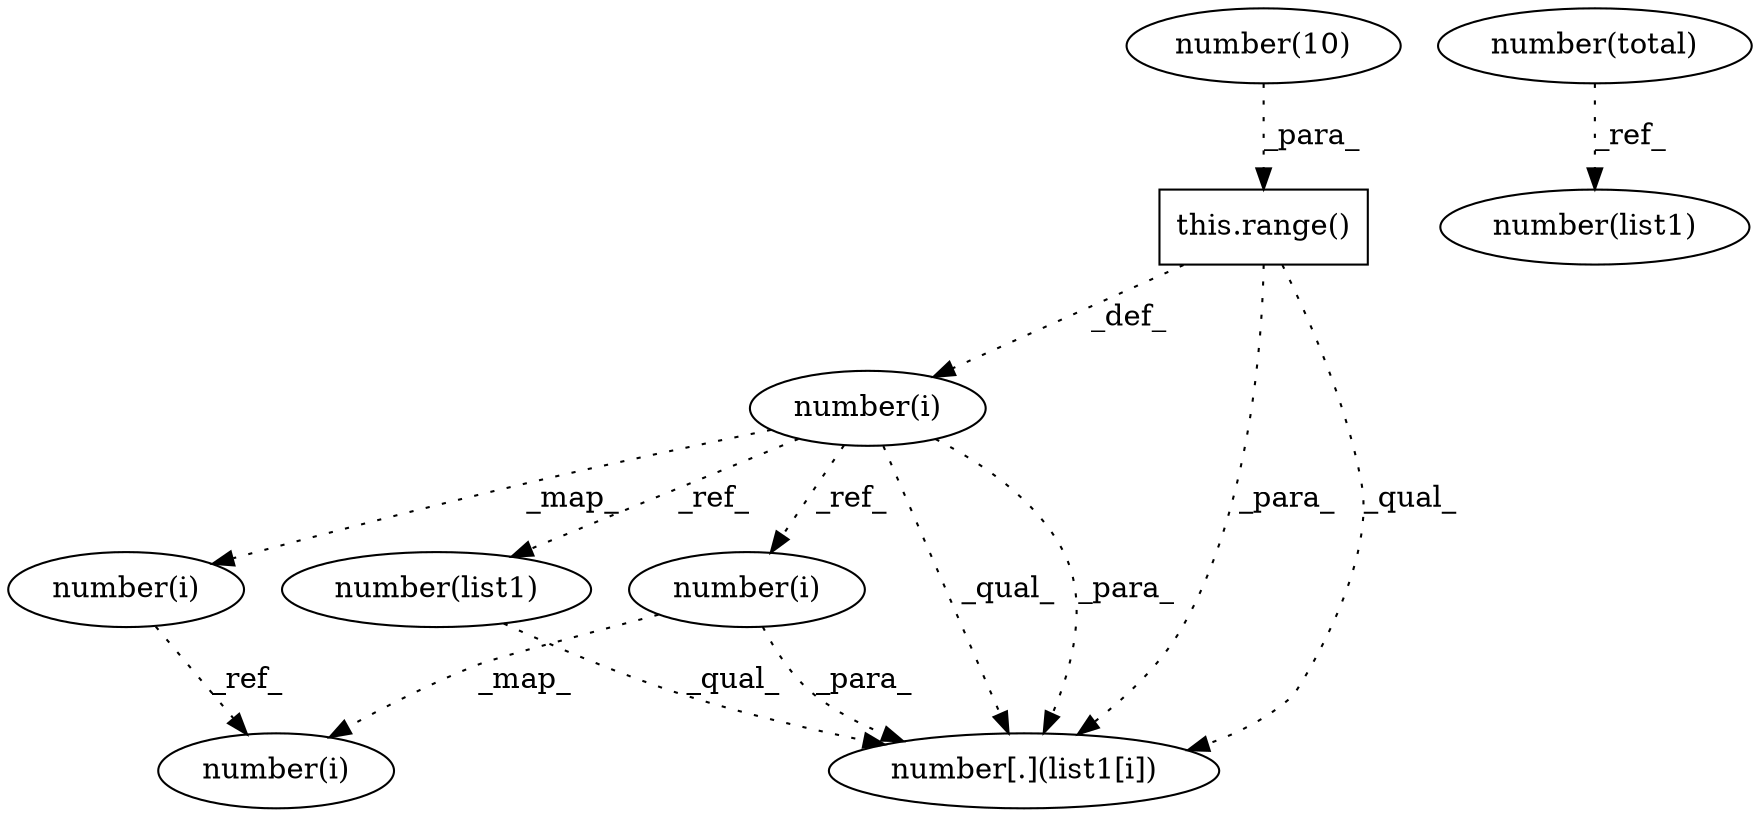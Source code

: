 digraph G {
1 [label="number(list1)" shape=ellipse]
2 [label="this.range()" shape=box]
3 [label="number(i)" shape=ellipse]
4 [label="number(10)" shape=ellipse]
5 [label="number(i)" shape=ellipse]
6 [label="number[.](list1[i])" shape=ellipse]
7 [label="number(i)" shape=ellipse]
8 [label="number(total)" shape=ellipse]
9 [label="number(list1)" shape=ellipse]
10 [label="number(i)" shape=ellipse]
7 -> 1 [label="_ref_" style=dotted];
4 -> 2 [label="_para_" style=dotted];
10 -> 3 [label="_ref_" style=dotted];
5 -> 3 [label="_map_" style=dotted];
7 -> 5 [label="_ref_" style=dotted];
1 -> 6 [label="_qual_" style=dotted];
5 -> 6 [label="_para_" style=dotted];
7 -> 6 [label="_qual_" style=dotted];
2 -> 6 [label="_qual_" style=dotted];
7 -> 6 [label="_para_" style=dotted];
2 -> 6 [label="_para_" style=dotted];
2 -> 7 [label="_def_" style=dotted];
8 -> 9 [label="_ref_" style=dotted];
7 -> 10 [label="_map_" style=dotted];
}